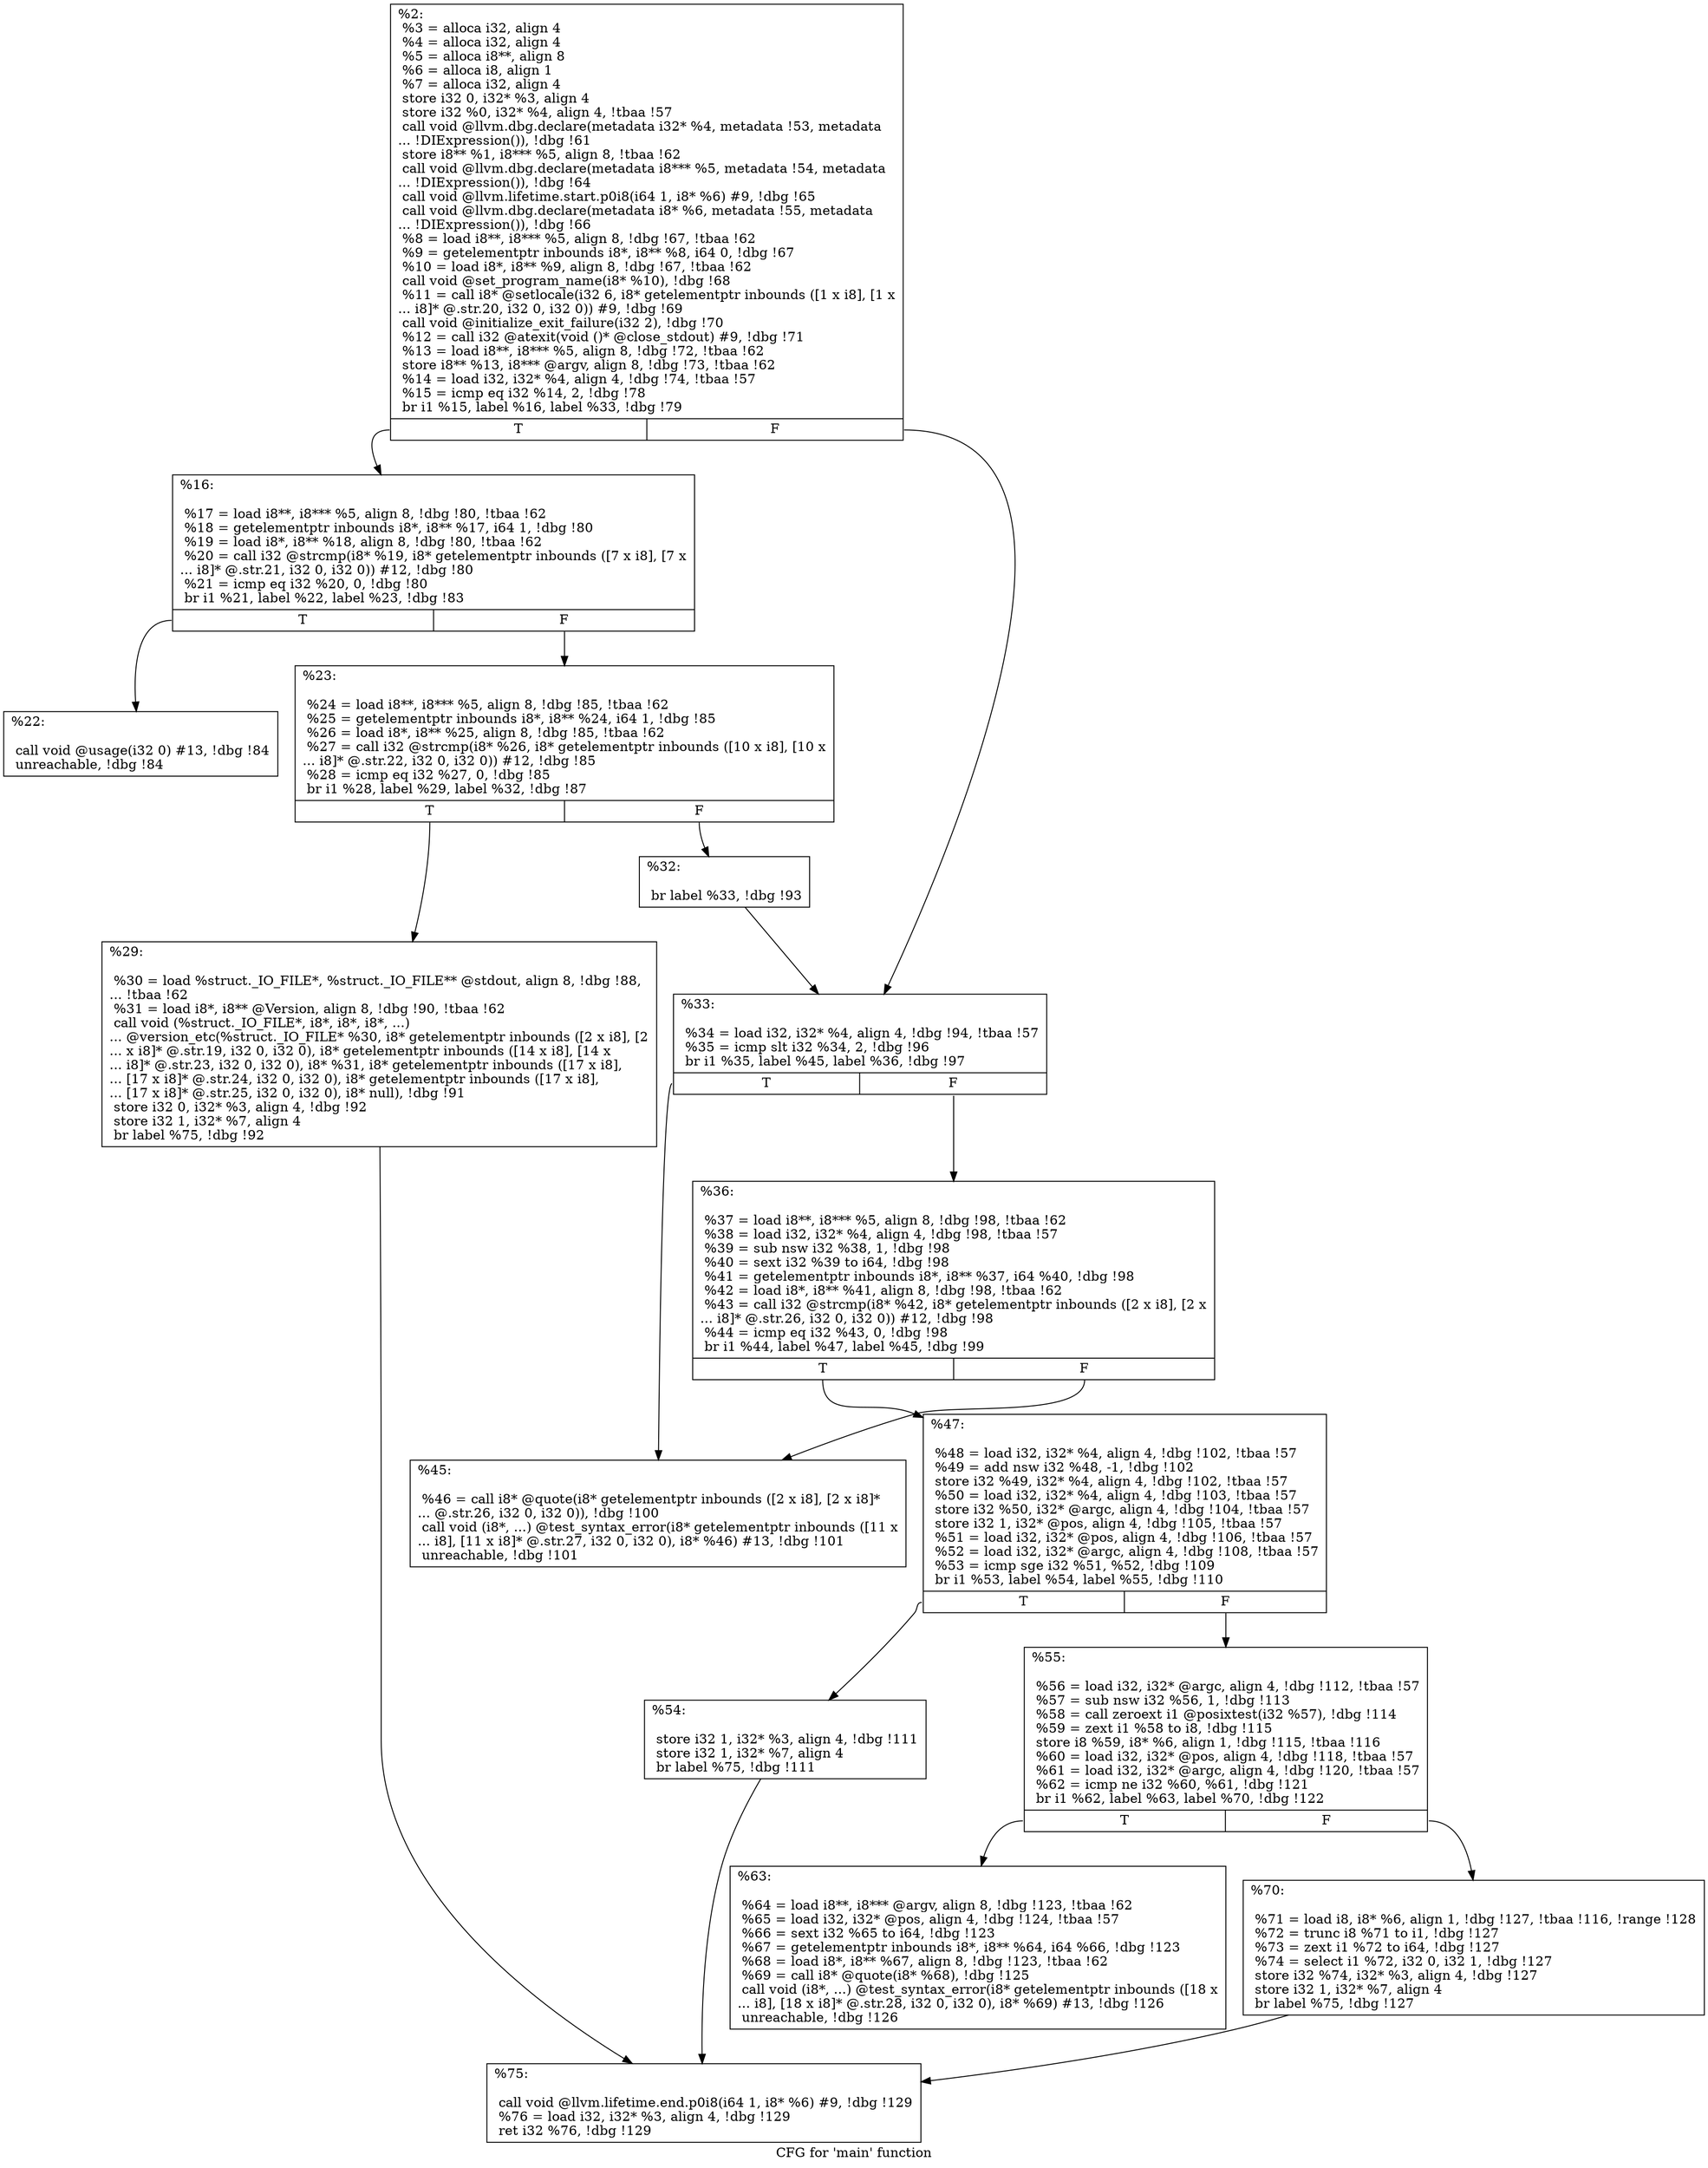 digraph "CFG for 'main' function" {
	label="CFG for 'main' function";

	Node0x1a16460 [shape=record,label="{%2:\l  %3 = alloca i32, align 4\l  %4 = alloca i32, align 4\l  %5 = alloca i8**, align 8\l  %6 = alloca i8, align 1\l  %7 = alloca i32, align 4\l  store i32 0, i32* %3, align 4\l  store i32 %0, i32* %4, align 4, !tbaa !57\l  call void @llvm.dbg.declare(metadata i32* %4, metadata !53, metadata\l... !DIExpression()), !dbg !61\l  store i8** %1, i8*** %5, align 8, !tbaa !62\l  call void @llvm.dbg.declare(metadata i8*** %5, metadata !54, metadata\l... !DIExpression()), !dbg !64\l  call void @llvm.lifetime.start.p0i8(i64 1, i8* %6) #9, !dbg !65\l  call void @llvm.dbg.declare(metadata i8* %6, metadata !55, metadata\l... !DIExpression()), !dbg !66\l  %8 = load i8**, i8*** %5, align 8, !dbg !67, !tbaa !62\l  %9 = getelementptr inbounds i8*, i8** %8, i64 0, !dbg !67\l  %10 = load i8*, i8** %9, align 8, !dbg !67, !tbaa !62\l  call void @set_program_name(i8* %10), !dbg !68\l  %11 = call i8* @setlocale(i32 6, i8* getelementptr inbounds ([1 x i8], [1 x\l... i8]* @.str.20, i32 0, i32 0)) #9, !dbg !69\l  call void @initialize_exit_failure(i32 2), !dbg !70\l  %12 = call i32 @atexit(void ()* @close_stdout) #9, !dbg !71\l  %13 = load i8**, i8*** %5, align 8, !dbg !72, !tbaa !62\l  store i8** %13, i8*** @argv, align 8, !dbg !73, !tbaa !62\l  %14 = load i32, i32* %4, align 4, !dbg !74, !tbaa !57\l  %15 = icmp eq i32 %14, 2, !dbg !78\l  br i1 %15, label %16, label %33, !dbg !79\l|{<s0>T|<s1>F}}"];
	Node0x1a16460:s0 -> Node0x1a16530;
	Node0x1a16460:s1 -> Node0x1a166c0;
	Node0x1a16530 [shape=record,label="{%16:\l\l  %17 = load i8**, i8*** %5, align 8, !dbg !80, !tbaa !62\l  %18 = getelementptr inbounds i8*, i8** %17, i64 1, !dbg !80\l  %19 = load i8*, i8** %18, align 8, !dbg !80, !tbaa !62\l  %20 = call i32 @strcmp(i8* %19, i8* getelementptr inbounds ([7 x i8], [7 x\l... i8]* @.str.21, i32 0, i32 0)) #12, !dbg !80\l  %21 = icmp eq i32 %20, 0, !dbg !80\l  br i1 %21, label %22, label %23, !dbg !83\l|{<s0>T|<s1>F}}"];
	Node0x1a16530:s0 -> Node0x1a16580;
	Node0x1a16530:s1 -> Node0x1a165d0;
	Node0x1a16580 [shape=record,label="{%22:\l\l  call void @usage(i32 0) #13, !dbg !84\l  unreachable, !dbg !84\l}"];
	Node0x1a165d0 [shape=record,label="{%23:\l\l  %24 = load i8**, i8*** %5, align 8, !dbg !85, !tbaa !62\l  %25 = getelementptr inbounds i8*, i8** %24, i64 1, !dbg !85\l  %26 = load i8*, i8** %25, align 8, !dbg !85, !tbaa !62\l  %27 = call i32 @strcmp(i8* %26, i8* getelementptr inbounds ([10 x i8], [10 x\l... i8]* @.str.22, i32 0, i32 0)) #12, !dbg !85\l  %28 = icmp eq i32 %27, 0, !dbg !85\l  br i1 %28, label %29, label %32, !dbg !87\l|{<s0>T|<s1>F}}"];
	Node0x1a165d0:s0 -> Node0x1a16620;
	Node0x1a165d0:s1 -> Node0x1a16670;
	Node0x1a16620 [shape=record,label="{%29:\l\l  %30 = load %struct._IO_FILE*, %struct._IO_FILE** @stdout, align 8, !dbg !88,\l... !tbaa !62\l  %31 = load i8*, i8** @Version, align 8, !dbg !90, !tbaa !62\l  call void (%struct._IO_FILE*, i8*, i8*, i8*, ...)\l... @version_etc(%struct._IO_FILE* %30, i8* getelementptr inbounds ([2 x i8], [2\l... x i8]* @.str.19, i32 0, i32 0), i8* getelementptr inbounds ([14 x i8], [14 x\l... i8]* @.str.23, i32 0, i32 0), i8* %31, i8* getelementptr inbounds ([17 x i8],\l... [17 x i8]* @.str.24, i32 0, i32 0), i8* getelementptr inbounds ([17 x i8],\l... [17 x i8]* @.str.25, i32 0, i32 0), i8* null), !dbg !91\l  store i32 0, i32* %3, align 4, !dbg !92\l  store i32 1, i32* %7, align 4\l  br label %75, !dbg !92\l}"];
	Node0x1a16620 -> Node0x1a16940;
	Node0x1a16670 [shape=record,label="{%32:\l\l  br label %33, !dbg !93\l}"];
	Node0x1a16670 -> Node0x1a166c0;
	Node0x1a166c0 [shape=record,label="{%33:\l\l  %34 = load i32, i32* %4, align 4, !dbg !94, !tbaa !57\l  %35 = icmp slt i32 %34, 2, !dbg !96\l  br i1 %35, label %45, label %36, !dbg !97\l|{<s0>T|<s1>F}}"];
	Node0x1a166c0:s0 -> Node0x1a16760;
	Node0x1a166c0:s1 -> Node0x1a16710;
	Node0x1a16710 [shape=record,label="{%36:\l\l  %37 = load i8**, i8*** %5, align 8, !dbg !98, !tbaa !62\l  %38 = load i32, i32* %4, align 4, !dbg !98, !tbaa !57\l  %39 = sub nsw i32 %38, 1, !dbg !98\l  %40 = sext i32 %39 to i64, !dbg !98\l  %41 = getelementptr inbounds i8*, i8** %37, i64 %40, !dbg !98\l  %42 = load i8*, i8** %41, align 8, !dbg !98, !tbaa !62\l  %43 = call i32 @strcmp(i8* %42, i8* getelementptr inbounds ([2 x i8], [2 x\l... i8]* @.str.26, i32 0, i32 0)) #12, !dbg !98\l  %44 = icmp eq i32 %43, 0, !dbg !98\l  br i1 %44, label %47, label %45, !dbg !99\l|{<s0>T|<s1>F}}"];
	Node0x1a16710:s0 -> Node0x1a167b0;
	Node0x1a16710:s1 -> Node0x1a16760;
	Node0x1a16760 [shape=record,label="{%45:\l\l  %46 = call i8* @quote(i8* getelementptr inbounds ([2 x i8], [2 x i8]*\l... @.str.26, i32 0, i32 0)), !dbg !100\l  call void (i8*, ...) @test_syntax_error(i8* getelementptr inbounds ([11 x\l... i8], [11 x i8]* @.str.27, i32 0, i32 0), i8* %46) #13, !dbg !101\l  unreachable, !dbg !101\l}"];
	Node0x1a167b0 [shape=record,label="{%47:\l\l  %48 = load i32, i32* %4, align 4, !dbg !102, !tbaa !57\l  %49 = add nsw i32 %48, -1, !dbg !102\l  store i32 %49, i32* %4, align 4, !dbg !102, !tbaa !57\l  %50 = load i32, i32* %4, align 4, !dbg !103, !tbaa !57\l  store i32 %50, i32* @argc, align 4, !dbg !104, !tbaa !57\l  store i32 1, i32* @pos, align 4, !dbg !105, !tbaa !57\l  %51 = load i32, i32* @pos, align 4, !dbg !106, !tbaa !57\l  %52 = load i32, i32* @argc, align 4, !dbg !108, !tbaa !57\l  %53 = icmp sge i32 %51, %52, !dbg !109\l  br i1 %53, label %54, label %55, !dbg !110\l|{<s0>T|<s1>F}}"];
	Node0x1a167b0:s0 -> Node0x1a16800;
	Node0x1a167b0:s1 -> Node0x1a16850;
	Node0x1a16800 [shape=record,label="{%54:\l\l  store i32 1, i32* %3, align 4, !dbg !111\l  store i32 1, i32* %7, align 4\l  br label %75, !dbg !111\l}"];
	Node0x1a16800 -> Node0x1a16940;
	Node0x1a16850 [shape=record,label="{%55:\l\l  %56 = load i32, i32* @argc, align 4, !dbg !112, !tbaa !57\l  %57 = sub nsw i32 %56, 1, !dbg !113\l  %58 = call zeroext i1 @posixtest(i32 %57), !dbg !114\l  %59 = zext i1 %58 to i8, !dbg !115\l  store i8 %59, i8* %6, align 1, !dbg !115, !tbaa !116\l  %60 = load i32, i32* @pos, align 4, !dbg !118, !tbaa !57\l  %61 = load i32, i32* @argc, align 4, !dbg !120, !tbaa !57\l  %62 = icmp ne i32 %60, %61, !dbg !121\l  br i1 %62, label %63, label %70, !dbg !122\l|{<s0>T|<s1>F}}"];
	Node0x1a16850:s0 -> Node0x1a168a0;
	Node0x1a16850:s1 -> Node0x1a168f0;
	Node0x1a168a0 [shape=record,label="{%63:\l\l  %64 = load i8**, i8*** @argv, align 8, !dbg !123, !tbaa !62\l  %65 = load i32, i32* @pos, align 4, !dbg !124, !tbaa !57\l  %66 = sext i32 %65 to i64, !dbg !123\l  %67 = getelementptr inbounds i8*, i8** %64, i64 %66, !dbg !123\l  %68 = load i8*, i8** %67, align 8, !dbg !123, !tbaa !62\l  %69 = call i8* @quote(i8* %68), !dbg !125\l  call void (i8*, ...) @test_syntax_error(i8* getelementptr inbounds ([18 x\l... i8], [18 x i8]* @.str.28, i32 0, i32 0), i8* %69) #13, !dbg !126\l  unreachable, !dbg !126\l}"];
	Node0x1a168f0 [shape=record,label="{%70:\l\l  %71 = load i8, i8* %6, align 1, !dbg !127, !tbaa !116, !range !128\l  %72 = trunc i8 %71 to i1, !dbg !127\l  %73 = zext i1 %72 to i64, !dbg !127\l  %74 = select i1 %72, i32 0, i32 1, !dbg !127\l  store i32 %74, i32* %3, align 4, !dbg !127\l  store i32 1, i32* %7, align 4\l  br label %75, !dbg !127\l}"];
	Node0x1a168f0 -> Node0x1a16940;
	Node0x1a16940 [shape=record,label="{%75:\l\l  call void @llvm.lifetime.end.p0i8(i64 1, i8* %6) #9, !dbg !129\l  %76 = load i32, i32* %3, align 4, !dbg !129\l  ret i32 %76, !dbg !129\l}"];
}

